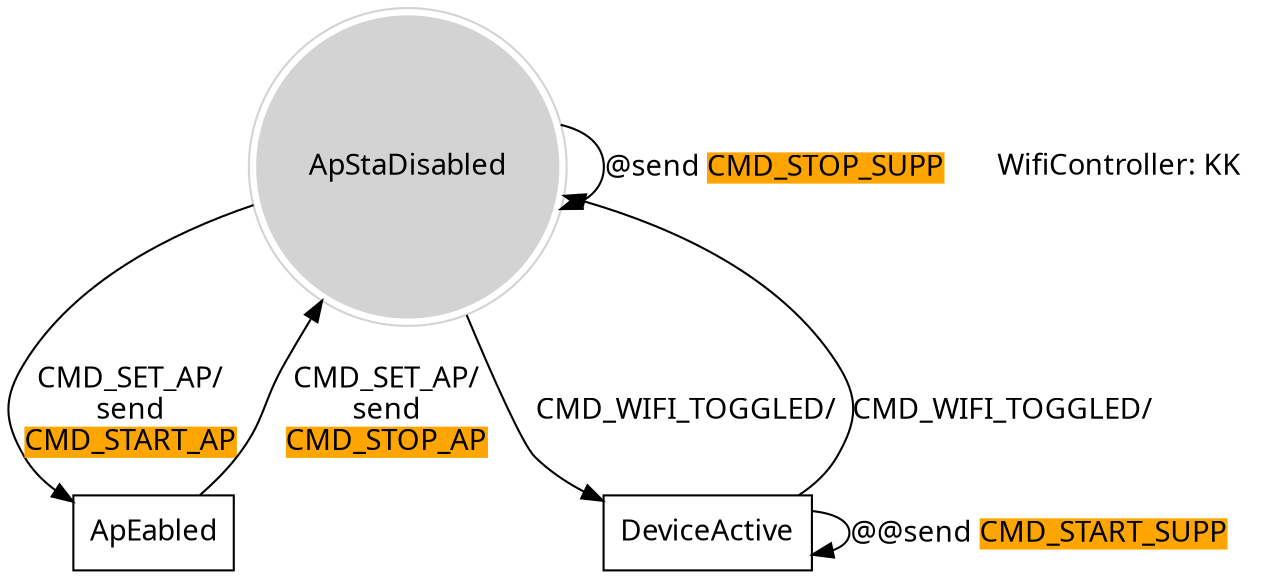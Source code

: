 
digraph SM_WifiController {
    size = "20, 20";
	fontname = "Microsoft YaHei";
	node [shape = record, fontname = "Microsoft YaHei"];
	edge [fontname = "Microsoft YaHei"];
	ApStaDisabled [ style = filled, shape = doublecircle, color=lightgrey ];
	
	ApStaDisabled -> ApStaDisabled [ label = 
		<<table cellpadding="0" cellborder="0" cellspacing="0" border="0">
			<tr>	<td>@send </td> <td bgcolor="orange">CMD_STOP_SUPP</td> </tr>
	</table>>];

	ApStaDisabled -> ApEabled [ label = 
		<<table cellpadding="0" cellborder="0" cellspacing="0" border="0">
			<tr>	<td>CMD_SET_AP/</td> </tr>
			<tr>	<td>send</td></tr>
			<tr><td bgcolor="orange">CMD_START_AP</td> </tr>
	</table>>];

	ApEabled -> ApStaDisabled [ label = 
		<<table cellpadding="0" cellborder="0" cellspacing="0" border="0">
			<tr>	<td>CMD_SET_AP/</td> </tr>
			<tr>	<td>send</td></tr>
			<tr><td bgcolor="orange">CMD_STOP_AP</td> </tr>
	</table>>];

	ApStaDisabled -> DeviceActive [ label = 
		<<table cellpadding="0" cellborder="0" cellspacing="0" border="0">
			<tr>	<td>CMD_WIFI_TOGGLED/</td>	</tr>
	</table>>];

	DeviceActive -> DeviceActive [ label = 
		<<table cellpadding="0" cellborder="0" cellspacing="0" border="0">
			<tr>	<td>@@send </td> <td bgcolor="orange">CMD_START_SUPP</td> </tr>
	</table>>];

	DeviceActive -> ApStaDisabled [ label = 
		<<table cellpadding="0" cellborder="0" cellspacing="0" border="0">
			<tr>	<td>CMD_WIFI_TOGGLED/</td>	</tr>
	</table>>];


	"WifiController: KK" [ shape = plaintext ];
}

